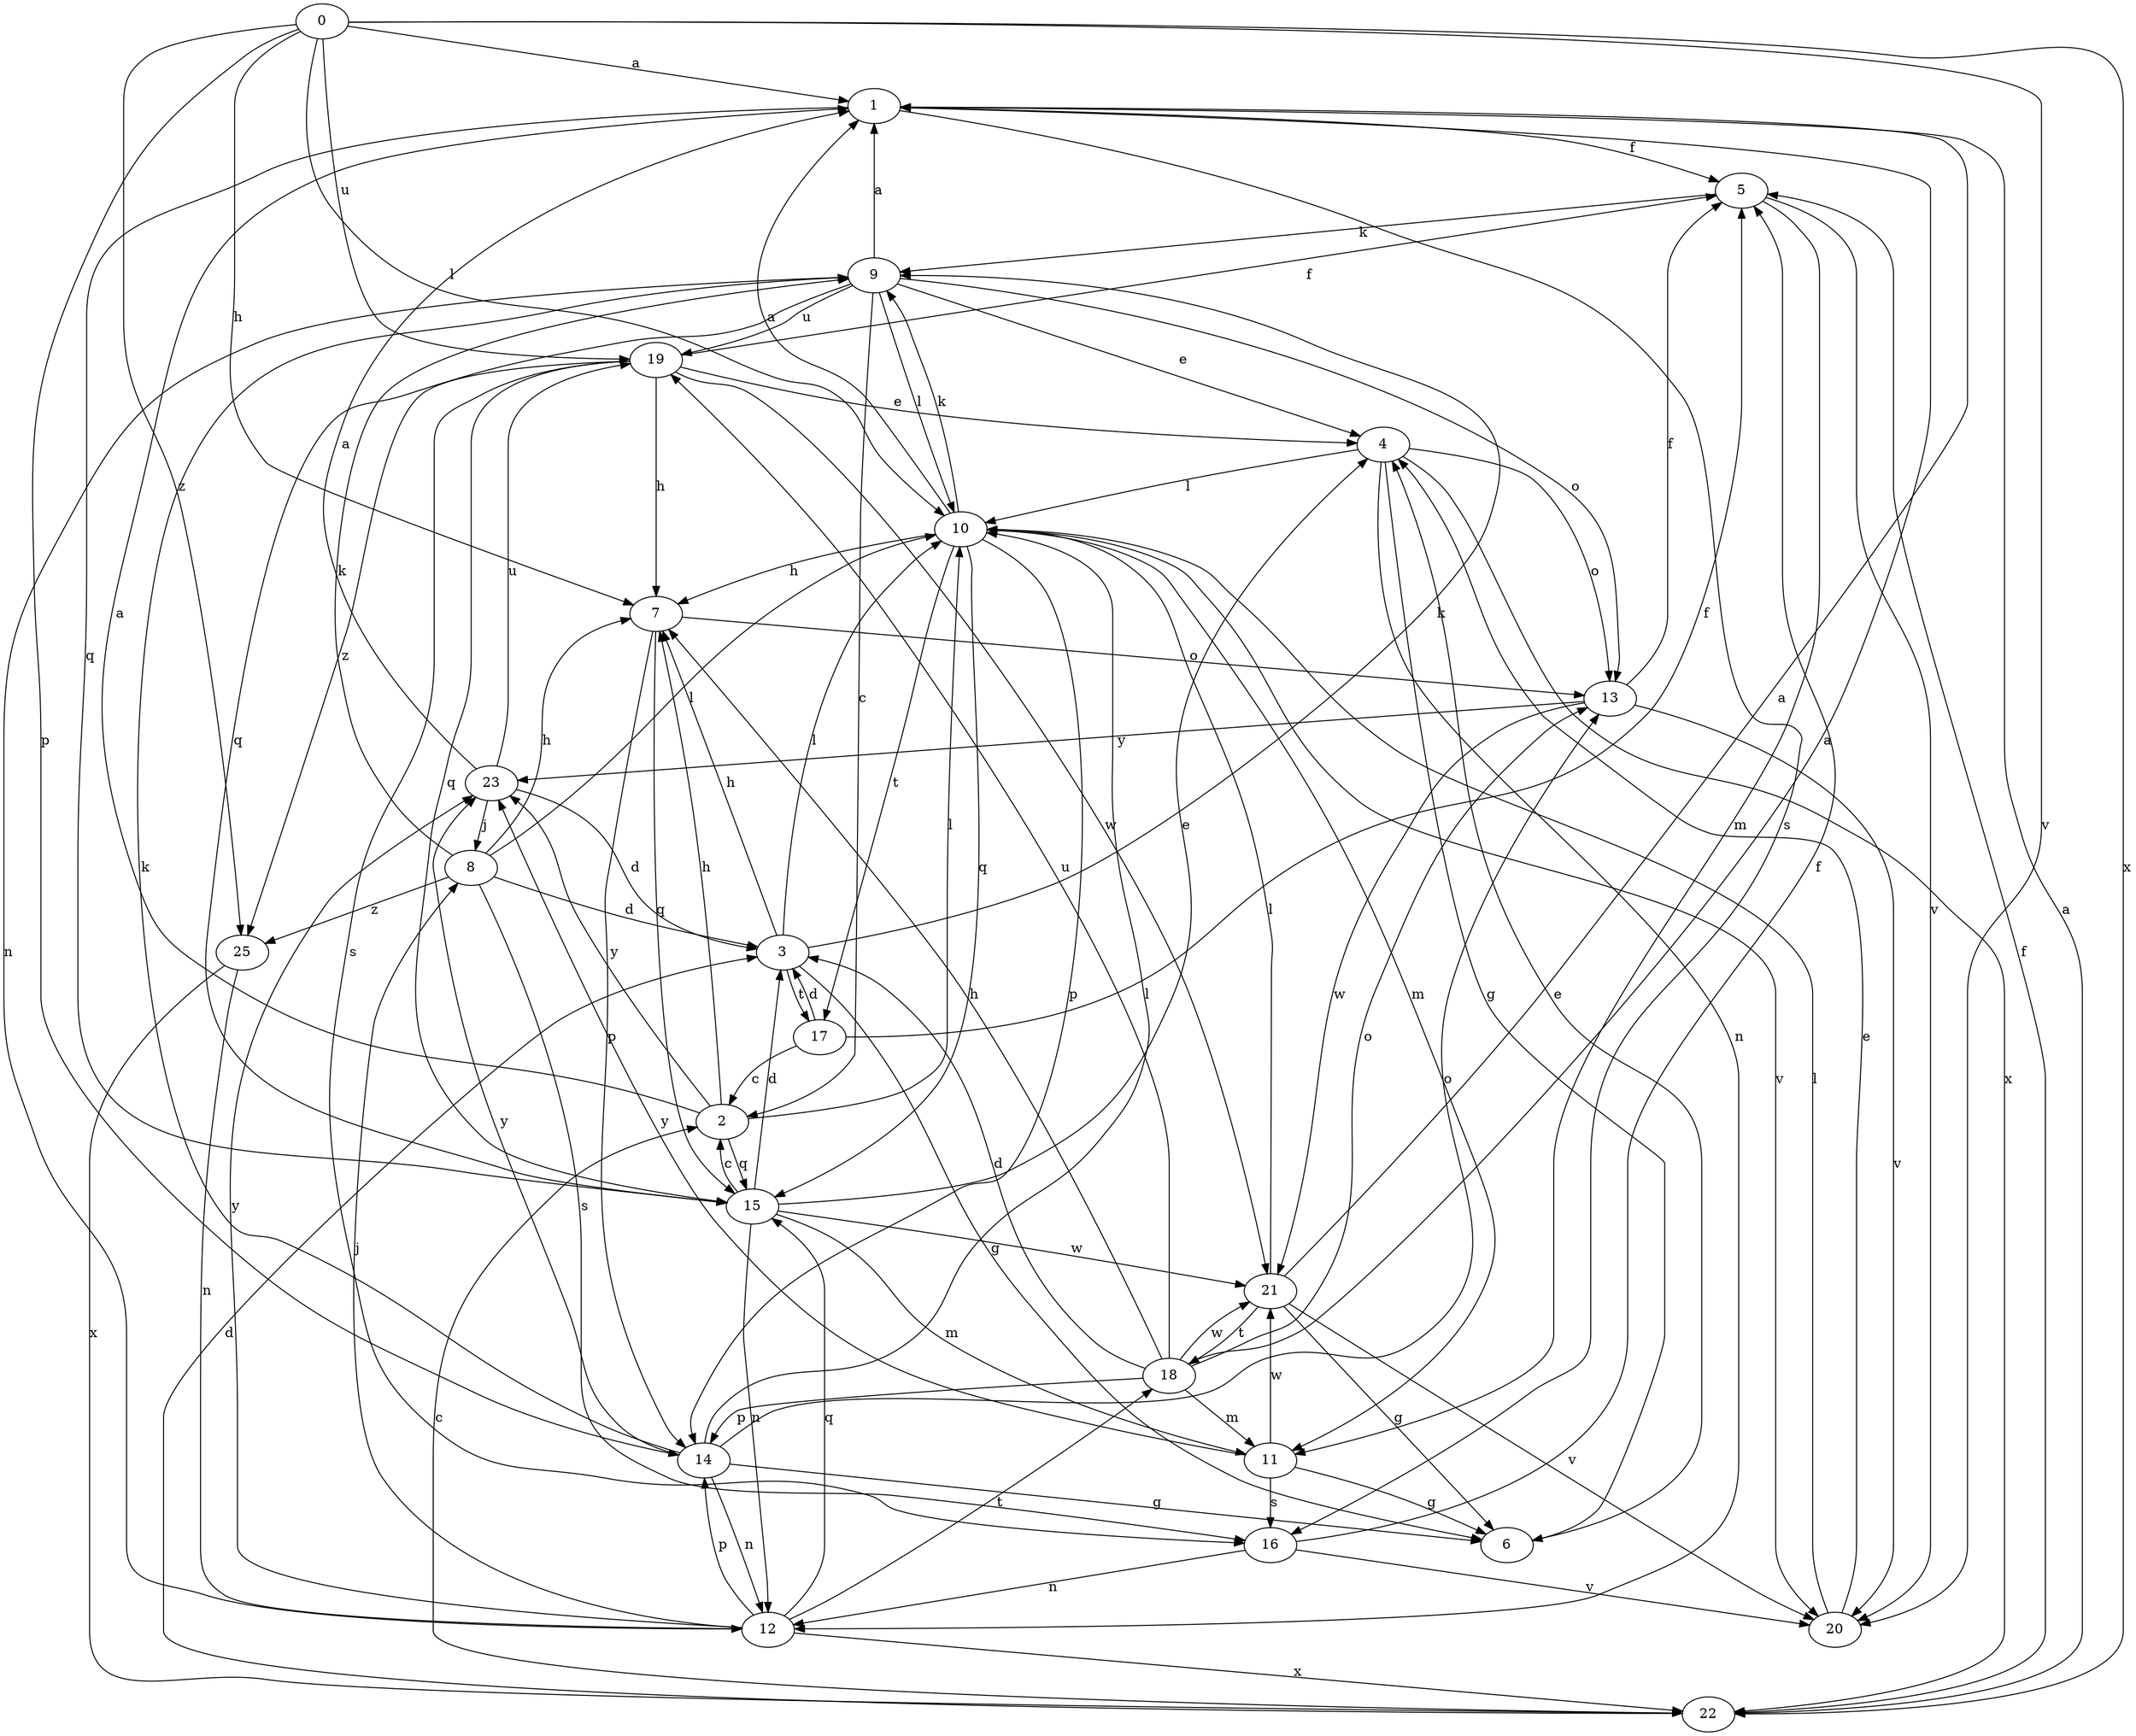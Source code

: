 strict digraph  {
0;
1;
2;
3;
4;
5;
6;
7;
8;
9;
10;
11;
12;
13;
14;
15;
16;
17;
18;
19;
20;
21;
22;
23;
25;
0 -> 1  [label=a];
0 -> 7  [label=h];
0 -> 10  [label=l];
0 -> 14  [label=p];
0 -> 19  [label=u];
0 -> 20  [label=v];
0 -> 22  [label=x];
0 -> 25  [label=z];
1 -> 5  [label=f];
1 -> 15  [label=q];
1 -> 16  [label=s];
2 -> 1  [label=a];
2 -> 7  [label=h];
2 -> 10  [label=l];
2 -> 15  [label=q];
2 -> 23  [label=y];
3 -> 6  [label=g];
3 -> 7  [label=h];
3 -> 9  [label=k];
3 -> 10  [label=l];
3 -> 17  [label=t];
4 -> 6  [label=g];
4 -> 10  [label=l];
4 -> 12  [label=n];
4 -> 13  [label=o];
4 -> 22  [label=x];
5 -> 9  [label=k];
5 -> 11  [label=m];
5 -> 20  [label=v];
6 -> 4  [label=e];
7 -> 13  [label=o];
7 -> 14  [label=p];
7 -> 15  [label=q];
8 -> 3  [label=d];
8 -> 7  [label=h];
8 -> 9  [label=k];
8 -> 10  [label=l];
8 -> 16  [label=s];
8 -> 25  [label=z];
9 -> 1  [label=a];
9 -> 2  [label=c];
9 -> 4  [label=e];
9 -> 10  [label=l];
9 -> 12  [label=n];
9 -> 13  [label=o];
9 -> 15  [label=q];
9 -> 19  [label=u];
10 -> 1  [label=a];
10 -> 7  [label=h];
10 -> 9  [label=k];
10 -> 11  [label=m];
10 -> 14  [label=p];
10 -> 15  [label=q];
10 -> 17  [label=t];
10 -> 20  [label=v];
11 -> 6  [label=g];
11 -> 16  [label=s];
11 -> 21  [label=w];
11 -> 23  [label=y];
12 -> 8  [label=j];
12 -> 14  [label=p];
12 -> 15  [label=q];
12 -> 18  [label=t];
12 -> 22  [label=x];
12 -> 23  [label=y];
13 -> 5  [label=f];
13 -> 20  [label=v];
13 -> 21  [label=w];
13 -> 23  [label=y];
14 -> 6  [label=g];
14 -> 9  [label=k];
14 -> 10  [label=l];
14 -> 12  [label=n];
14 -> 13  [label=o];
14 -> 23  [label=y];
15 -> 2  [label=c];
15 -> 3  [label=d];
15 -> 4  [label=e];
15 -> 11  [label=m];
15 -> 12  [label=n];
15 -> 21  [label=w];
16 -> 5  [label=f];
16 -> 12  [label=n];
16 -> 20  [label=v];
17 -> 2  [label=c];
17 -> 3  [label=d];
17 -> 5  [label=f];
18 -> 1  [label=a];
18 -> 3  [label=d];
18 -> 7  [label=h];
18 -> 11  [label=m];
18 -> 13  [label=o];
18 -> 14  [label=p];
18 -> 19  [label=u];
18 -> 21  [label=w];
19 -> 4  [label=e];
19 -> 5  [label=f];
19 -> 7  [label=h];
19 -> 15  [label=q];
19 -> 16  [label=s];
19 -> 21  [label=w];
19 -> 25  [label=z];
20 -> 4  [label=e];
20 -> 10  [label=l];
21 -> 1  [label=a];
21 -> 6  [label=g];
21 -> 10  [label=l];
21 -> 18  [label=t];
21 -> 20  [label=v];
22 -> 1  [label=a];
22 -> 2  [label=c];
22 -> 3  [label=d];
22 -> 5  [label=f];
23 -> 1  [label=a];
23 -> 3  [label=d];
23 -> 8  [label=j];
23 -> 19  [label=u];
25 -> 12  [label=n];
25 -> 22  [label=x];
}
